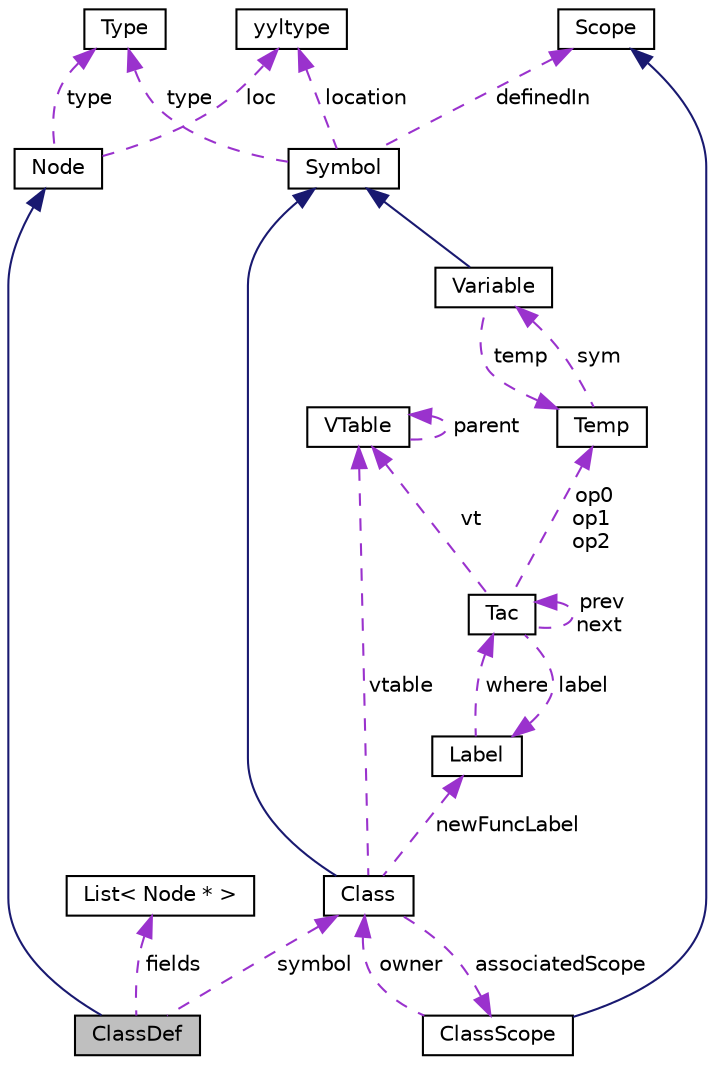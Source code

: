 digraph "ClassDef"
{
 // LATEX_PDF_SIZE
  edge [fontname="Helvetica",fontsize="10",labelfontname="Helvetica",labelfontsize="10"];
  node [fontname="Helvetica",fontsize="10",shape=record];
  Node1 [label="ClassDef",height=0.2,width=0.4,color="black", fillcolor="grey75", style="filled", fontcolor="black",tooltip="class node"];
  Node2 -> Node1 [dir="back",color="midnightblue",fontsize="10",style="solid",fontname="Helvetica"];
  Node2 [label="Node",height=0.2,width=0.4,color="black", fillcolor="white", style="filled",URL="$classNode.html",tooltip="basic node defination"];
  Node3 -> Node2 [dir="back",color="darkorchid3",fontsize="10",style="dashed",label=" loc" ,fontname="Helvetica"];
  Node3 [label="yyltype",height=0.2,width=0.4,color="black", fillcolor="white", style="filled",URL="$structyyltype.html",tooltip="store location information"];
  Node4 -> Node2 [dir="back",color="darkorchid3",fontsize="10",style="dashed",label=" type" ,fontname="Helvetica"];
  Node4 [label="Type",height=0.2,width=0.4,color="black", fillcolor="white", style="filled",URL="$classType.html",tooltip=" "];
  Node5 -> Node1 [dir="back",color="darkorchid3",fontsize="10",style="dashed",label=" symbol" ,fontname="Helvetica"];
  Node5 [label="Class",height=0.2,width=0.4,color="black", fillcolor="white", style="filled",URL="$classClass.html",tooltip=" "];
  Node6 -> Node5 [dir="back",color="midnightblue",fontsize="10",style="solid",fontname="Helvetica"];
  Node6 [label="Symbol",height=0.2,width=0.4,color="black", fillcolor="white", style="filled",URL="$classSymbol.html",tooltip=" "];
  Node3 -> Node6 [dir="back",color="darkorchid3",fontsize="10",style="dashed",label=" location" ,fontname="Helvetica"];
  Node4 -> Node6 [dir="back",color="darkorchid3",fontsize="10",style="dashed",label=" type" ,fontname="Helvetica"];
  Node7 -> Node6 [dir="back",color="darkorchid3",fontsize="10",style="dashed",label=" definedIn" ,fontname="Helvetica"];
  Node7 [label="Scope",height=0.2,width=0.4,color="black", fillcolor="white", style="filled",URL="$classScope.html",tooltip="scope interface"];
  Node8 -> Node5 [dir="back",color="darkorchid3",fontsize="10",style="dashed",label=" associatedScope" ,fontname="Helvetica"];
  Node8 [label="ClassScope",height=0.2,width=0.4,color="black", fillcolor="white", style="filled",URL="$classClassScope.html",tooltip=" "];
  Node7 -> Node8 [dir="back",color="midnightblue",fontsize="10",style="solid",fontname="Helvetica"];
  Node5 -> Node8 [dir="back",color="darkorchid3",fontsize="10",style="dashed",label=" owner" ,fontname="Helvetica"];
  Node9 -> Node5 [dir="back",color="darkorchid3",fontsize="10",style="dashed",label=" vtable" ,fontname="Helvetica"];
  Node9 [label="VTable",height=0.2,width=0.4,color="black", fillcolor="white", style="filled",URL="$classVTable.html",tooltip=" "];
  Node9 -> Node9 [dir="back",color="darkorchid3",fontsize="10",style="dashed",label=" parent" ,fontname="Helvetica"];
  Node10 -> Node5 [dir="back",color="darkorchid3",fontsize="10",style="dashed",label=" newFuncLabel" ,fontname="Helvetica"];
  Node10 [label="Label",height=0.2,width=0.4,color="black", fillcolor="white", style="filled",URL="$classLabel.html",tooltip=" "];
  Node11 -> Node10 [dir="back",color="darkorchid3",fontsize="10",style="dashed",label=" where" ,fontname="Helvetica"];
  Node11 [label="Tac",height=0.2,width=0.4,color="black", fillcolor="white", style="filled",URL="$classTac.html",tooltip=" "];
  Node11 -> Node11 [dir="back",color="darkorchid3",fontsize="10",style="dashed",label=" prev\nnext" ,fontname="Helvetica"];
  Node12 -> Node11 [dir="back",color="darkorchid3",fontsize="10",style="dashed",label=" op0\nop1\nop2" ,fontname="Helvetica"];
  Node12 [label="Temp",height=0.2,width=0.4,color="black", fillcolor="white", style="filled",URL="$classTemp.html",tooltip=" "];
  Node13 -> Node12 [dir="back",color="darkorchid3",fontsize="10",style="dashed",label=" sym" ,fontname="Helvetica"];
  Node13 [label="Variable",height=0.2,width=0.4,color="black", fillcolor="white", style="filled",URL="$classVariable.html",tooltip=" "];
  Node6 -> Node13 [dir="back",color="midnightblue",fontsize="10",style="solid",fontname="Helvetica"];
  Node12 -> Node13 [dir="back",color="darkorchid3",fontsize="10",style="dashed",label=" temp" ,fontname="Helvetica"];
  Node9 -> Node11 [dir="back",color="darkorchid3",fontsize="10",style="dashed",label=" vt" ,fontname="Helvetica"];
  Node10 -> Node11 [dir="back",color="darkorchid3",fontsize="10",style="dashed",label=" label" ,fontname="Helvetica"];
  Node14 -> Node1 [dir="back",color="darkorchid3",fontsize="10",style="dashed",label=" fields" ,fontname="Helvetica"];
  Node14 [label="List\< Node * \>",height=0.2,width=0.4,color="black", fillcolor="white", style="filled",URL="$classList.html",tooltip=" "];
}
